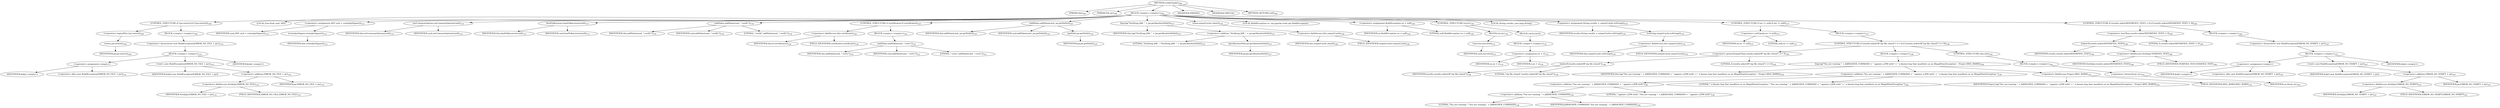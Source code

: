 digraph "verifyOneJar" {  
"155" [label = <(METHOD,verifyOneJar)<SUB>108</SUB>> ]
"13" [label = <(PARAM,this)<SUB>108</SUB>> ]
"156" [label = <(PARAM,File jar)<SUB>108</SUB>> ]
"157" [label = <(BLOCK,&lt;empty&gt;,&lt;empty&gt;)<SUB>108</SUB>> ]
"158" [label = <(CONTROL_STRUCTURE,if (!jar.exists()),if (!jar.exists()))<SUB>109</SUB>> ]
"159" [label = <(&lt;operator&gt;.logicalNot,!jar.exists())<SUB>109</SUB>> ]
"160" [label = <(exists,jar.exists())<SUB>109</SUB>> ]
"161" [label = <(IDENTIFIER,jar,jar.exists())<SUB>109</SUB>> ]
"162" [label = <(BLOCK,&lt;empty&gt;,&lt;empty&gt;)<SUB>109</SUB>> ]
"163" [label = <(&lt;operator&gt;.throw,throw new BuildException(ERROR_NO_FILE + jar);)<SUB>110</SUB>> ]
"164" [label = <(BLOCK,&lt;empty&gt;,&lt;empty&gt;)<SUB>110</SUB>> ]
"165" [label = <(&lt;operator&gt;.assignment,&lt;empty&gt;)> ]
"166" [label = <(IDENTIFIER,$obj2,&lt;empty&gt;)> ]
"167" [label = <(&lt;operator&gt;.alloc,new BuildException(ERROR_NO_FILE + jar))<SUB>110</SUB>> ]
"168" [label = <(&lt;init&gt;,new BuildException(ERROR_NO_FILE + jar))<SUB>110</SUB>> ]
"169" [label = <(IDENTIFIER,$obj2,new BuildException(ERROR_NO_FILE + jar))> ]
"170" [label = <(&lt;operator&gt;.addition,ERROR_NO_FILE + jar)<SUB>110</SUB>> ]
"171" [label = <(&lt;operator&gt;.fieldAccess,VerifyJar.ERROR_NO_FILE)<SUB>110</SUB>> ]
"172" [label = <(IDENTIFIER,VerifyJar,ERROR_NO_FILE + jar)<SUB>110</SUB>> ]
"173" [label = <(FIELD_IDENTIFIER,ERROR_NO_FILE,ERROR_NO_FILE)<SUB>110</SUB>> ]
"174" [label = <(IDENTIFIER,jar,ERROR_NO_FILE + jar)<SUB>110</SUB>> ]
"175" [label = <(IDENTIFIER,$obj2,&lt;empty&gt;)> ]
"176" [label = <(LOCAL,ExecTask cmd: ANY)> ]
"177" [label = <(&lt;operator&gt;.assignment,ANY cmd = createJarSigner())<SUB>112</SUB>> ]
"178" [label = <(IDENTIFIER,cmd,ANY cmd = createJarSigner())<SUB>112</SUB>> ]
"179" [label = <(createJarSigner,createJarSigner())<SUB>112</SUB>> ]
"12" [label = <(IDENTIFIER,this,createJarSigner())<SUB>112</SUB>> ]
"180" [label = <(setCommonOptions,setCommonOptions(cmd))<SUB>114</SUB>> ]
"14" [label = <(IDENTIFIER,this,setCommonOptions(cmd))<SUB>114</SUB>> ]
"181" [label = <(IDENTIFIER,cmd,setCommonOptions(cmd))<SUB>114</SUB>> ]
"182" [label = <(bindToKeystore,bindToKeystore(cmd))<SUB>115</SUB>> ]
"15" [label = <(IDENTIFIER,this,bindToKeystore(cmd))<SUB>115</SUB>> ]
"183" [label = <(IDENTIFIER,cmd,bindToKeystore(cmd))<SUB>115</SUB>> ]
"184" [label = <(addValue,addValue(cmd, &quot;-verify&quot;))<SUB>118</SUB>> ]
"16" [label = <(IDENTIFIER,this,addValue(cmd, &quot;-verify&quot;))<SUB>118</SUB>> ]
"185" [label = <(IDENTIFIER,cmd,addValue(cmd, &quot;-verify&quot;))<SUB>118</SUB>> ]
"186" [label = <(LITERAL,&quot;-verify&quot;,addValue(cmd, &quot;-verify&quot;))<SUB>118</SUB>> ]
"187" [label = <(CONTROL_STRUCTURE,if (certificates),if (certificates))<SUB>120</SUB>> ]
"188" [label = <(&lt;operator&gt;.fieldAccess,this.certificates)<SUB>120</SUB>> ]
"189" [label = <(IDENTIFIER,this,if (certificates))<SUB>120</SUB>> ]
"190" [label = <(FIELD_IDENTIFIER,certificates,certificates)<SUB>120</SUB>> ]
"191" [label = <(BLOCK,&lt;empty&gt;,&lt;empty&gt;)<SUB>120</SUB>> ]
"192" [label = <(addValue,addValue(cmd, &quot;-certs&quot;))<SUB>121</SUB>> ]
"17" [label = <(IDENTIFIER,this,addValue(cmd, &quot;-certs&quot;))<SUB>121</SUB>> ]
"193" [label = <(IDENTIFIER,cmd,addValue(cmd, &quot;-certs&quot;))<SUB>121</SUB>> ]
"194" [label = <(LITERAL,&quot;-certs&quot;,addValue(cmd, &quot;-certs&quot;))<SUB>121</SUB>> ]
"195" [label = <(addValue,addValue(cmd, jar.getPath()))<SUB>125</SUB>> ]
"18" [label = <(IDENTIFIER,this,addValue(cmd, jar.getPath()))<SUB>125</SUB>> ]
"196" [label = <(IDENTIFIER,cmd,addValue(cmd, jar.getPath()))<SUB>125</SUB>> ]
"197" [label = <(getPath,jar.getPath())<SUB>125</SUB>> ]
"198" [label = <(IDENTIFIER,jar,jar.getPath())<SUB>125</SUB>> ]
"199" [label = <(log,log(&quot;Verifying JAR: &quot; + jar.getAbsolutePath()))<SUB>127</SUB>> ]
"19" [label = <(IDENTIFIER,this,log(&quot;Verifying JAR: &quot; + jar.getAbsolutePath()))<SUB>127</SUB>> ]
"200" [label = <(&lt;operator&gt;.addition,&quot;Verifying JAR: &quot; + jar.getAbsolutePath())<SUB>127</SUB>> ]
"201" [label = <(LITERAL,&quot;Verifying JAR: &quot;,&quot;Verifying JAR: &quot; + jar.getAbsolutePath())<SUB>127</SUB>> ]
"202" [label = <(getAbsolutePath,jar.getAbsolutePath())<SUB>127</SUB>> ]
"203" [label = <(IDENTIFIER,jar,jar.getAbsolutePath())<SUB>127</SUB>> ]
"204" [label = <(clear,outputCache.clear())<SUB>128</SUB>> ]
"205" [label = <(&lt;operator&gt;.fieldAccess,this.outputCache)<SUB>128</SUB>> ]
"206" [label = <(IDENTIFIER,this,outputCache.clear())<SUB>128</SUB>> ]
"207" [label = <(FIELD_IDENTIFIER,outputCache,outputCache)<SUB>128</SUB>> ]
"208" [label = <(LOCAL,BuildException ex: org.apache.tools.ant.BuildException)> ]
"209" [label = <(&lt;operator&gt;.assignment,BuildException ex = null)<SUB>129</SUB>> ]
"210" [label = <(IDENTIFIER,ex,BuildException ex = null)<SUB>129</SUB>> ]
"211" [label = <(LITERAL,null,BuildException ex = null)<SUB>129</SUB>> ]
"212" [label = <(CONTROL_STRUCTURE,try,try)<SUB>130</SUB>> ]
"213" [label = <(BLOCK,try,try)<SUB>130</SUB>> ]
"214" [label = <(execute,execute())<SUB>131</SUB>> ]
"215" [label = <(IDENTIFIER,cmd,execute())<SUB>131</SUB>> ]
"216" [label = <(BLOCK,catch,catch)> ]
"217" [label = <(BLOCK,&lt;empty&gt;,&lt;empty&gt;)<SUB>132</SUB>> ]
"218" [label = <(&lt;operator&gt;.assignment,ex = e)<SUB>133</SUB>> ]
"219" [label = <(IDENTIFIER,ex,ex = e)<SUB>133</SUB>> ]
"220" [label = <(IDENTIFIER,e,ex = e)<SUB>133</SUB>> ]
"221" [label = <(LOCAL,String results: java.lang.String)> ]
"222" [label = <(&lt;operator&gt;.assignment,String results = outputCache.toString())<SUB>135</SUB>> ]
"223" [label = <(IDENTIFIER,results,String results = outputCache.toString())<SUB>135</SUB>> ]
"224" [label = <(toString,outputCache.toString())<SUB>135</SUB>> ]
"225" [label = <(&lt;operator&gt;.fieldAccess,this.outputCache)<SUB>135</SUB>> ]
"226" [label = <(IDENTIFIER,this,outputCache.toString())<SUB>135</SUB>> ]
"227" [label = <(FIELD_IDENTIFIER,outputCache,outputCache)<SUB>135</SUB>> ]
"228" [label = <(CONTROL_STRUCTURE,if (ex != null),if (ex != null))<SUB>137</SUB>> ]
"229" [label = <(&lt;operator&gt;.notEquals,ex != null)<SUB>137</SUB>> ]
"230" [label = <(IDENTIFIER,ex,ex != null)<SUB>137</SUB>> ]
"231" [label = <(LITERAL,null,ex != null)<SUB>137</SUB>> ]
"232" [label = <(BLOCK,&lt;empty&gt;,&lt;empty&gt;)<SUB>137</SUB>> ]
"233" [label = <(CONTROL_STRUCTURE,if (results.indexOf(&quot;zip file closed&quot;) &gt;= 0),if (results.indexOf(&quot;zip file closed&quot;) &gt;= 0))<SUB>138</SUB>> ]
"234" [label = <(&lt;operator&gt;.greaterEqualsThan,results.indexOf(&quot;zip file closed&quot;) &gt;= 0)<SUB>138</SUB>> ]
"235" [label = <(indexOf,results.indexOf(&quot;zip file closed&quot;))<SUB>138</SUB>> ]
"236" [label = <(IDENTIFIER,results,results.indexOf(&quot;zip file closed&quot;))<SUB>138</SUB>> ]
"237" [label = <(LITERAL,&quot;zip file closed&quot;,results.indexOf(&quot;zip file closed&quot;))<SUB>138</SUB>> ]
"238" [label = <(LITERAL,0,results.indexOf(&quot;zip file closed&quot;) &gt;= 0)<SUB>138</SUB>> ]
"239" [label = <(BLOCK,&lt;empty&gt;,&lt;empty&gt;)<SUB>138</SUB>> ]
"240" [label = <(log,log(&quot;You are running &quot; + JARSIGNER_COMMAND + &quot; against a JVM with&quot; + &quot; a known bug that manifests as an IllegalStateException.&quot;, Project.MSG_WARN))<SUB>139</SUB>> ]
"20" [label = <(IDENTIFIER,this,log(&quot;You are running &quot; + JARSIGNER_COMMAND + &quot; against a JVM with&quot; + &quot; a known bug that manifests as an IllegalStateException.&quot;, Project.MSG_WARN))<SUB>139</SUB>> ]
"241" [label = <(&lt;operator&gt;.addition,&quot;You are running &quot; + JARSIGNER_COMMAND + &quot; against a JVM with&quot; + &quot; a known bug that manifests as an IllegalStateException.&quot;)<SUB>139</SUB>> ]
"242" [label = <(&lt;operator&gt;.addition,&quot;You are running &quot; + JARSIGNER_COMMAND + &quot; against a JVM with&quot;)<SUB>139</SUB>> ]
"243" [label = <(&lt;operator&gt;.addition,&quot;You are running &quot; + JARSIGNER_COMMAND)<SUB>139</SUB>> ]
"244" [label = <(LITERAL,&quot;You are running &quot;,&quot;You are running &quot; + JARSIGNER_COMMAND)<SUB>139</SUB>> ]
"245" [label = <(IDENTIFIER,JARSIGNER_COMMAND,&quot;You are running &quot; + JARSIGNER_COMMAND)<SUB>139</SUB>> ]
"246" [label = <(LITERAL,&quot; against a JVM with&quot;,&quot;You are running &quot; + JARSIGNER_COMMAND + &quot; against a JVM with&quot;)<SUB>139</SUB>> ]
"247" [label = <(LITERAL,&quot; a known bug that manifests as an IllegalStateException.&quot;,&quot;You are running &quot; + JARSIGNER_COMMAND + &quot; against a JVM with&quot; + &quot; a known bug that manifests as an IllegalStateException.&quot;)<SUB>140</SUB>> ]
"248" [label = <(&lt;operator&gt;.fieldAccess,Project.MSG_WARN)<SUB>141</SUB>> ]
"249" [label = <(IDENTIFIER,Project,log(&quot;You are running &quot; + JARSIGNER_COMMAND + &quot; against a JVM with&quot; + &quot; a known bug that manifests as an IllegalStateException.&quot;, Project.MSG_WARN))<SUB>141</SUB>> ]
"250" [label = <(FIELD_IDENTIFIER,MSG_WARN,MSG_WARN)<SUB>141</SUB>> ]
"251" [label = <(CONTROL_STRUCTURE,else,else)<SUB>142</SUB>> ]
"252" [label = <(BLOCK,&lt;empty&gt;,&lt;empty&gt;)<SUB>142</SUB>> ]
"253" [label = <(&lt;operator&gt;.throw,throw ex;)<SUB>143</SUB>> ]
"254" [label = <(IDENTIFIER,ex,throw ex;)<SUB>143</SUB>> ]
"255" [label = <(CONTROL_STRUCTURE,if (results.indexOf(VERIFIED_TEXT) &lt; 0),if (results.indexOf(VERIFIED_TEXT) &lt; 0))<SUB>146</SUB>> ]
"256" [label = <(&lt;operator&gt;.lessThan,results.indexOf(VERIFIED_TEXT) &lt; 0)<SUB>146</SUB>> ]
"257" [label = <(indexOf,results.indexOf(VERIFIED_TEXT))<SUB>146</SUB>> ]
"258" [label = <(IDENTIFIER,results,results.indexOf(VERIFIED_TEXT))<SUB>146</SUB>> ]
"259" [label = <(&lt;operator&gt;.fieldAccess,VerifyJar.VERIFIED_TEXT)<SUB>146</SUB>> ]
"260" [label = <(IDENTIFIER,VerifyJar,results.indexOf(VERIFIED_TEXT))<SUB>146</SUB>> ]
"261" [label = <(FIELD_IDENTIFIER,VERIFIED_TEXT,VERIFIED_TEXT)<SUB>146</SUB>> ]
"262" [label = <(LITERAL,0,results.indexOf(VERIFIED_TEXT) &lt; 0)<SUB>146</SUB>> ]
"263" [label = <(BLOCK,&lt;empty&gt;,&lt;empty&gt;)<SUB>146</SUB>> ]
"264" [label = <(&lt;operator&gt;.throw,throw new BuildException(ERROR_NO_VERIFY + jar);)<SUB>147</SUB>> ]
"265" [label = <(BLOCK,&lt;empty&gt;,&lt;empty&gt;)<SUB>147</SUB>> ]
"266" [label = <(&lt;operator&gt;.assignment,&lt;empty&gt;)> ]
"267" [label = <(IDENTIFIER,$obj3,&lt;empty&gt;)> ]
"268" [label = <(&lt;operator&gt;.alloc,new BuildException(ERROR_NO_VERIFY + jar))<SUB>147</SUB>> ]
"269" [label = <(&lt;init&gt;,new BuildException(ERROR_NO_VERIFY + jar))<SUB>147</SUB>> ]
"270" [label = <(IDENTIFIER,$obj3,new BuildException(ERROR_NO_VERIFY + jar))> ]
"271" [label = <(&lt;operator&gt;.addition,ERROR_NO_VERIFY + jar)<SUB>147</SUB>> ]
"272" [label = <(&lt;operator&gt;.fieldAccess,VerifyJar.ERROR_NO_VERIFY)<SUB>147</SUB>> ]
"273" [label = <(IDENTIFIER,VerifyJar,ERROR_NO_VERIFY + jar)<SUB>147</SUB>> ]
"274" [label = <(FIELD_IDENTIFIER,ERROR_NO_VERIFY,ERROR_NO_VERIFY)<SUB>147</SUB>> ]
"275" [label = <(IDENTIFIER,jar,ERROR_NO_VERIFY + jar)<SUB>147</SUB>> ]
"276" [label = <(IDENTIFIER,$obj3,&lt;empty&gt;)> ]
"277" [label = <(MODIFIER,PRIVATE)> ]
"278" [label = <(MODIFIER,VIRTUAL)> ]
"279" [label = <(METHOD_RETURN,void)<SUB>108</SUB>> ]
  "155" -> "13" 
  "155" -> "156" 
  "155" -> "157" 
  "155" -> "277" 
  "155" -> "278" 
  "155" -> "279" 
  "157" -> "158" 
  "157" -> "176" 
  "157" -> "177" 
  "157" -> "180" 
  "157" -> "182" 
  "157" -> "184" 
  "157" -> "187" 
  "157" -> "195" 
  "157" -> "199" 
  "157" -> "204" 
  "157" -> "208" 
  "157" -> "209" 
  "157" -> "212" 
  "157" -> "221" 
  "157" -> "222" 
  "157" -> "228" 
  "157" -> "255" 
  "158" -> "159" 
  "158" -> "162" 
  "159" -> "160" 
  "160" -> "161" 
  "162" -> "163" 
  "163" -> "164" 
  "164" -> "165" 
  "164" -> "168" 
  "164" -> "175" 
  "165" -> "166" 
  "165" -> "167" 
  "168" -> "169" 
  "168" -> "170" 
  "170" -> "171" 
  "170" -> "174" 
  "171" -> "172" 
  "171" -> "173" 
  "177" -> "178" 
  "177" -> "179" 
  "179" -> "12" 
  "180" -> "14" 
  "180" -> "181" 
  "182" -> "15" 
  "182" -> "183" 
  "184" -> "16" 
  "184" -> "185" 
  "184" -> "186" 
  "187" -> "188" 
  "187" -> "191" 
  "188" -> "189" 
  "188" -> "190" 
  "191" -> "192" 
  "192" -> "17" 
  "192" -> "193" 
  "192" -> "194" 
  "195" -> "18" 
  "195" -> "196" 
  "195" -> "197" 
  "197" -> "198" 
  "199" -> "19" 
  "199" -> "200" 
  "200" -> "201" 
  "200" -> "202" 
  "202" -> "203" 
  "204" -> "205" 
  "205" -> "206" 
  "205" -> "207" 
  "209" -> "210" 
  "209" -> "211" 
  "212" -> "213" 
  "212" -> "216" 
  "213" -> "214" 
  "214" -> "215" 
  "216" -> "217" 
  "217" -> "218" 
  "218" -> "219" 
  "218" -> "220" 
  "222" -> "223" 
  "222" -> "224" 
  "224" -> "225" 
  "225" -> "226" 
  "225" -> "227" 
  "228" -> "229" 
  "228" -> "232" 
  "229" -> "230" 
  "229" -> "231" 
  "232" -> "233" 
  "233" -> "234" 
  "233" -> "239" 
  "233" -> "251" 
  "234" -> "235" 
  "234" -> "238" 
  "235" -> "236" 
  "235" -> "237" 
  "239" -> "240" 
  "240" -> "20" 
  "240" -> "241" 
  "240" -> "248" 
  "241" -> "242" 
  "241" -> "247" 
  "242" -> "243" 
  "242" -> "246" 
  "243" -> "244" 
  "243" -> "245" 
  "248" -> "249" 
  "248" -> "250" 
  "251" -> "252" 
  "252" -> "253" 
  "253" -> "254" 
  "255" -> "256" 
  "255" -> "263" 
  "256" -> "257" 
  "256" -> "262" 
  "257" -> "258" 
  "257" -> "259" 
  "259" -> "260" 
  "259" -> "261" 
  "263" -> "264" 
  "264" -> "265" 
  "265" -> "266" 
  "265" -> "269" 
  "265" -> "276" 
  "266" -> "267" 
  "266" -> "268" 
  "269" -> "270" 
  "269" -> "271" 
  "271" -> "272" 
  "271" -> "275" 
  "272" -> "273" 
  "272" -> "274" 
}
